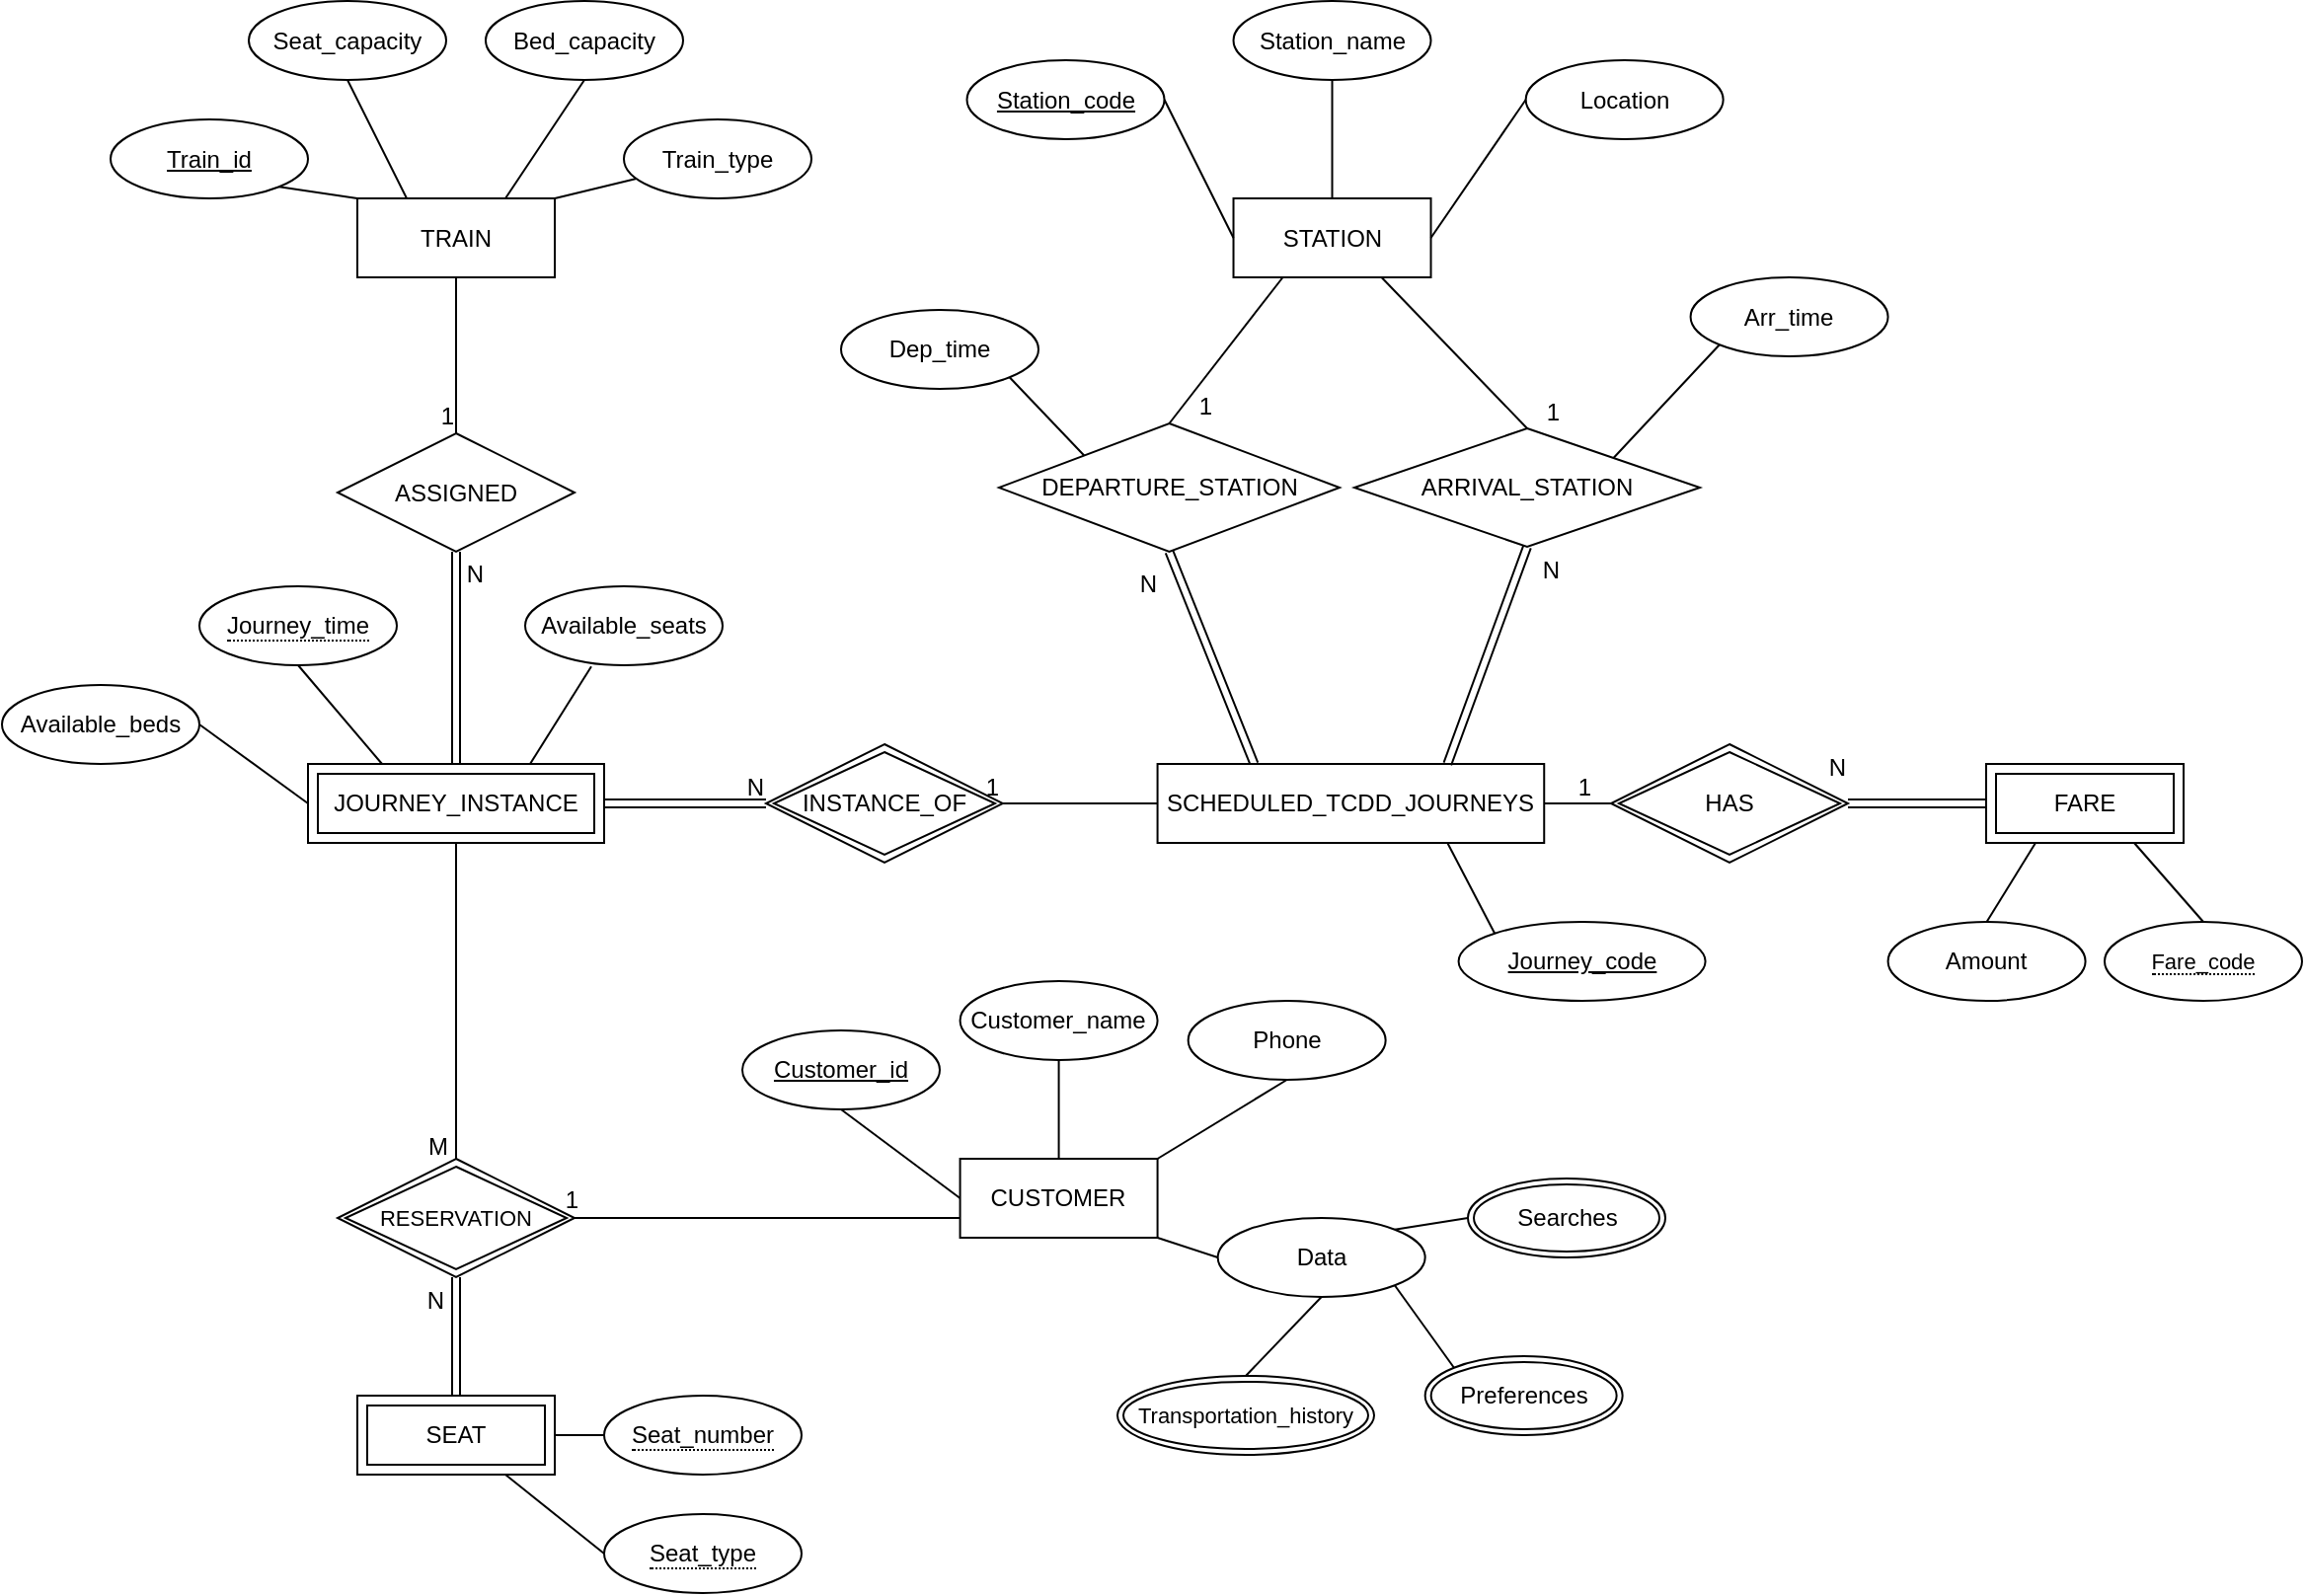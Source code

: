 <mxfile version="22.1.2" type="device">
  <diagram id="R2lEEEUBdFMjLlhIrx00" name="Page-1">
    <mxGraphModel dx="835" dy="731" grid="1" gridSize="10" guides="1" tooltips="1" connect="1" arrows="1" fold="1" page="0" pageScale="1" pageWidth="850" pageHeight="1100" math="0" shadow="0" extFonts="Permanent Marker^https://fonts.googleapis.com/css?family=Permanent+Marker">
      <root>
        <mxCell id="0" />
        <mxCell id="1" parent="0" />
        <mxCell id="dofvJWAU9MkykIK9WyIS-1" value="STATION" style="whiteSpace=wrap;html=1;align=center;" parent="1" vertex="1">
          <mxGeometry x="1268.76" y="303.5" width="100" height="40" as="geometry" />
        </mxCell>
        <mxCell id="dofvJWAU9MkykIK9WyIS-2" value="" style="endArrow=none;html=1;rounded=0;entryX=0;entryY=0.5;entryDx=0;entryDy=0;exitX=1;exitY=0.5;exitDx=0;exitDy=0;" parent="1" source="dofvJWAU9MkykIK9WyIS-58" target="dofvJWAU9MkykIK9WyIS-72" edge="1">
          <mxGeometry relative="1" as="geometry">
            <mxPoint x="1297" y="591" as="sourcePoint" />
            <mxPoint x="1100" y="375.86" as="targetPoint" />
          </mxGeometry>
        </mxCell>
        <mxCell id="dofvJWAU9MkykIK9WyIS-3" value="1" style="resizable=0;html=1;whiteSpace=wrap;align=right;verticalAlign=bottom;" parent="dofvJWAU9MkykIK9WyIS-2" connectable="0" vertex="1">
          <mxGeometry x="1" relative="1" as="geometry">
            <mxPoint x="-9" as="offset" />
          </mxGeometry>
        </mxCell>
        <mxCell id="dofvJWAU9MkykIK9WyIS-4" value="ARRIVAL_STATION" style="shape=rhombus;perimeter=rhombusPerimeter;whiteSpace=wrap;html=1;align=center;" parent="1" vertex="1">
          <mxGeometry x="1330" y="420" width="175" height="60" as="geometry" />
        </mxCell>
        <mxCell id="dofvJWAU9MkykIK9WyIS-5" value="DEPARTURE_STATION" style="shape=rhombus;perimeter=rhombusPerimeter;whiteSpace=wrap;html=1;align=center;" parent="1" vertex="1">
          <mxGeometry x="1150" y="417.5" width="172.5" height="65" as="geometry" />
        </mxCell>
        <mxCell id="dofvJWAU9MkykIK9WyIS-6" value="" style="endArrow=none;html=1;rounded=0;entryX=0.5;entryY=0;entryDx=0;entryDy=0;exitX=0.25;exitY=1;exitDx=0;exitDy=0;" parent="1" source="dofvJWAU9MkykIK9WyIS-1" target="dofvJWAU9MkykIK9WyIS-5" edge="1">
          <mxGeometry relative="1" as="geometry">
            <mxPoint x="1095" y="445" as="sourcePoint" />
            <mxPoint x="1085" y="615" as="targetPoint" />
          </mxGeometry>
        </mxCell>
        <mxCell id="dofvJWAU9MkykIK9WyIS-7" value="1" style="resizable=0;html=1;whiteSpace=wrap;align=right;verticalAlign=bottom;" parent="dofvJWAU9MkykIK9WyIS-6" connectable="0" vertex="1">
          <mxGeometry x="1" relative="1" as="geometry">
            <mxPoint x="23" as="offset" />
          </mxGeometry>
        </mxCell>
        <mxCell id="dofvJWAU9MkykIK9WyIS-8" value="" style="endArrow=none;html=1;rounded=0;entryX=0.5;entryY=0;entryDx=0;entryDy=0;exitX=0.75;exitY=1;exitDx=0;exitDy=0;" parent="1" source="dofvJWAU9MkykIK9WyIS-1" target="dofvJWAU9MkykIK9WyIS-4" edge="1">
          <mxGeometry relative="1" as="geometry">
            <mxPoint x="1448.36" y="420" as="sourcePoint" />
            <mxPoint x="1268.36" y="510" as="targetPoint" />
          </mxGeometry>
        </mxCell>
        <mxCell id="dofvJWAU9MkykIK9WyIS-9" value="1" style="resizable=0;html=1;whiteSpace=wrap;align=right;verticalAlign=bottom;" parent="dofvJWAU9MkykIK9WyIS-8" connectable="0" vertex="1">
          <mxGeometry x="1" relative="1" as="geometry">
            <mxPoint x="18" as="offset" />
          </mxGeometry>
        </mxCell>
        <mxCell id="dofvJWAU9MkykIK9WyIS-10" value="Station_code" style="ellipse;whiteSpace=wrap;html=1;align=center;fontStyle=4;" parent="1" vertex="1">
          <mxGeometry x="1133.76" y="233.5" width="100" height="40" as="geometry" />
        </mxCell>
        <mxCell id="dofvJWAU9MkykIK9WyIS-11" value="Location" style="ellipse;whiteSpace=wrap;html=1;align=center;" parent="1" vertex="1">
          <mxGeometry x="1416.83" y="233.5" width="100" height="40" as="geometry" />
        </mxCell>
        <mxCell id="dofvJWAU9MkykIK9WyIS-12" value="Station_name" style="ellipse;whiteSpace=wrap;html=1;align=center;" parent="1" vertex="1">
          <mxGeometry x="1268.76" y="203.5" width="100" height="40" as="geometry" />
        </mxCell>
        <mxCell id="dofvJWAU9MkykIK9WyIS-13" value="" style="endArrow=none;html=1;rounded=0;entryX=0;entryY=0.5;entryDx=0;entryDy=0;exitX=1;exitY=0.5;exitDx=0;exitDy=0;" parent="1" source="dofvJWAU9MkykIK9WyIS-10" target="dofvJWAU9MkykIK9WyIS-1" edge="1">
          <mxGeometry relative="1" as="geometry">
            <mxPoint x="1198.47" y="333.5" as="sourcePoint" />
            <mxPoint x="1208.47" y="403.5" as="targetPoint" />
          </mxGeometry>
        </mxCell>
        <mxCell id="dofvJWAU9MkykIK9WyIS-14" value="" style="endArrow=none;html=1;rounded=0;exitX=0.5;exitY=1;exitDx=0;exitDy=0;entryX=0.5;entryY=0;entryDx=0;entryDy=0;" parent="1" source="dofvJWAU9MkykIK9WyIS-12" target="dofvJWAU9MkykIK9WyIS-1" edge="1">
          <mxGeometry relative="1" as="geometry">
            <mxPoint x="1238.47" y="273.5" as="sourcePoint" />
            <mxPoint x="1398.47" y="273.5" as="targetPoint" />
          </mxGeometry>
        </mxCell>
        <mxCell id="dofvJWAU9MkykIK9WyIS-15" value="" style="endArrow=none;html=1;rounded=0;exitX=0;exitY=0.5;exitDx=0;exitDy=0;entryX=1;entryY=0.5;entryDx=0;entryDy=0;" parent="1" source="dofvJWAU9MkykIK9WyIS-11" target="dofvJWAU9MkykIK9WyIS-1" edge="1">
          <mxGeometry relative="1" as="geometry">
            <mxPoint x="1238.47" y="273.5" as="sourcePoint" />
            <mxPoint x="1398.47" y="273.5" as="targetPoint" />
          </mxGeometry>
        </mxCell>
        <mxCell id="dofvJWAU9MkykIK9WyIS-20" value="CUSTOMER" style="whiteSpace=wrap;html=1;align=center;" parent="1" vertex="1">
          <mxGeometry x="1130.29" y="790" width="100" height="40" as="geometry" />
        </mxCell>
        <mxCell id="dofvJWAU9MkykIK9WyIS-21" value="Customer_id" style="ellipse;whiteSpace=wrap;html=1;align=center;fontStyle=4;" parent="1" vertex="1">
          <mxGeometry x="1020" y="725" width="100" height="40" as="geometry" />
        </mxCell>
        <mxCell id="dofvJWAU9MkykIK9WyIS-22" value="Customer_name" style="ellipse;whiteSpace=wrap;html=1;align=center;" parent="1" vertex="1">
          <mxGeometry x="1130.29" y="700" width="100" height="40" as="geometry" />
        </mxCell>
        <mxCell id="dofvJWAU9MkykIK9WyIS-23" value="Data" style="ellipse;whiteSpace=wrap;html=1;align=center;" parent="1" vertex="1">
          <mxGeometry x="1260.83" y="820" width="105" height="40" as="geometry" />
        </mxCell>
        <mxCell id="dofvJWAU9MkykIK9WyIS-24" value="" style="endArrow=none;html=1;rounded=0;entryX=0;entryY=0.5;entryDx=0;entryDy=0;exitX=0.5;exitY=1;exitDx=0;exitDy=0;" parent="1" source="dofvJWAU9MkykIK9WyIS-21" target="dofvJWAU9MkykIK9WyIS-20" edge="1">
          <mxGeometry relative="1" as="geometry">
            <mxPoint x="1155.29" y="725" as="sourcePoint" />
            <mxPoint x="1315.29" y="725" as="targetPoint" />
          </mxGeometry>
        </mxCell>
        <mxCell id="dofvJWAU9MkykIK9WyIS-25" value="" style="endArrow=none;html=1;rounded=0;entryX=1;entryY=1;entryDx=0;entryDy=0;exitX=0;exitY=0.5;exitDx=0;exitDy=0;" parent="1" source="dofvJWAU9MkykIK9WyIS-23" target="dofvJWAU9MkykIK9WyIS-20" edge="1">
          <mxGeometry relative="1" as="geometry">
            <mxPoint x="1155.29" y="795" as="sourcePoint" />
            <mxPoint x="1315.29" y="795" as="targetPoint" />
          </mxGeometry>
        </mxCell>
        <mxCell id="dofvJWAU9MkykIK9WyIS-26" value="" style="endArrow=none;html=1;rounded=0;exitX=0;exitY=0;exitDx=0;exitDy=0;entryX=1;entryY=1;entryDx=0;entryDy=0;" parent="1" source="dofvJWAU9MkykIK9WyIS-28" target="dofvJWAU9MkykIK9WyIS-23" edge="1">
          <mxGeometry relative="1" as="geometry">
            <mxPoint x="1545.29" y="885" as="sourcePoint" />
            <mxPoint x="1385.29" y="855" as="targetPoint" />
          </mxGeometry>
        </mxCell>
        <mxCell id="dofvJWAU9MkykIK9WyIS-27" value="" style="endArrow=none;html=1;rounded=0;entryX=1;entryY=0;entryDx=0;entryDy=0;exitX=0;exitY=0.5;exitDx=0;exitDy=0;" parent="1" source="dofvJWAU9MkykIK9WyIS-30" target="dofvJWAU9MkykIK9WyIS-23" edge="1">
          <mxGeometry relative="1" as="geometry">
            <mxPoint x="1615.29" y="865" as="sourcePoint" />
            <mxPoint x="1505.29" y="785" as="targetPoint" />
          </mxGeometry>
        </mxCell>
        <mxCell id="dofvJWAU9MkykIK9WyIS-28" value="Preferences" style="ellipse;shape=doubleEllipse;margin=3;whiteSpace=wrap;html=1;align=center;" parent="1" vertex="1">
          <mxGeometry x="1365.83" y="890" width="100" height="40" as="geometry" />
        </mxCell>
        <mxCell id="dofvJWAU9MkykIK9WyIS-29" value="Transportation_history" style="ellipse;shape=doubleEllipse;margin=3;whiteSpace=wrap;html=1;align=center;fontSize=11;" parent="1" vertex="1">
          <mxGeometry x="1210" y="900" width="130" height="40" as="geometry" />
        </mxCell>
        <mxCell id="dofvJWAU9MkykIK9WyIS-30" value="Searches" style="ellipse;shape=doubleEllipse;margin=3;whiteSpace=wrap;html=1;align=center;" parent="1" vertex="1">
          <mxGeometry x="1387.5" y="800" width="100" height="40" as="geometry" />
        </mxCell>
        <mxCell id="dofvJWAU9MkykIK9WyIS-31" value="" style="endArrow=none;html=1;rounded=0;entryX=0.5;entryY=1;entryDx=0;entryDy=0;" parent="1" source="dofvJWAU9MkykIK9WyIS-20" target="dofvJWAU9MkykIK9WyIS-22" edge="1">
          <mxGeometry relative="1" as="geometry">
            <mxPoint x="1135.29" y="835" as="sourcePoint" />
            <mxPoint x="1295.29" y="835" as="targetPoint" />
          </mxGeometry>
        </mxCell>
        <mxCell id="dofvJWAU9MkykIK9WyIS-32" value="Phone" style="ellipse;whiteSpace=wrap;html=1;align=center;" parent="1" vertex="1">
          <mxGeometry x="1245.83" y="710" width="100" height="40" as="geometry" />
        </mxCell>
        <mxCell id="dofvJWAU9MkykIK9WyIS-33" value="" style="endArrow=none;html=1;rounded=0;entryX=0.5;entryY=1;entryDx=0;entryDy=0;exitX=1;exitY=0;exitDx=0;exitDy=0;" parent="1" source="dofvJWAU9MkykIK9WyIS-20" target="dofvJWAU9MkykIK9WyIS-32" edge="1">
          <mxGeometry relative="1" as="geometry">
            <mxPoint x="1215.29" y="725" as="sourcePoint" />
            <mxPoint x="1375.29" y="725" as="targetPoint" />
          </mxGeometry>
        </mxCell>
        <mxCell id="dofvJWAU9MkykIK9WyIS-34" value="SEAT" style="shape=ext;margin=3;double=1;whiteSpace=wrap;html=1;align=center;" parent="1" vertex="1">
          <mxGeometry x="825" y="910" width="100" height="40" as="geometry" />
        </mxCell>
        <mxCell id="dofvJWAU9MkykIK9WyIS-35" value="RESERVATION" style="shape=rhombus;double=1;perimeter=rhombusPerimeter;whiteSpace=wrap;html=1;align=center;fontSize=11;" parent="1" vertex="1">
          <mxGeometry x="815" y="790" width="120" height="60" as="geometry" />
        </mxCell>
        <mxCell id="dofvJWAU9MkykIK9WyIS-36" value="&lt;span style=&quot;border-bottom: 1px dotted&quot;&gt;Seat_number&lt;/span&gt;" style="ellipse;whiteSpace=wrap;html=1;align=center;" parent="1" vertex="1">
          <mxGeometry x="950" y="910" width="100" height="40" as="geometry" />
        </mxCell>
        <mxCell id="dofvJWAU9MkykIK9WyIS-37" value="" style="endArrow=none;html=1;rounded=0;entryX=0.5;entryY=0;entryDx=0;entryDy=0;exitX=0.5;exitY=1;exitDx=0;exitDy=0;" parent="1" source="dofvJWAU9MkykIK9WyIS-62" target="dofvJWAU9MkykIK9WyIS-35" edge="1">
          <mxGeometry relative="1" as="geometry">
            <mxPoint x="810" y="660" as="sourcePoint" />
            <mxPoint x="1020" y="740" as="targetPoint" />
          </mxGeometry>
        </mxCell>
        <mxCell id="dofvJWAU9MkykIK9WyIS-38" value="M" style="resizable=0;html=1;whiteSpace=wrap;align=right;verticalAlign=bottom;" parent="dofvJWAU9MkykIK9WyIS-37" connectable="0" vertex="1">
          <mxGeometry x="1" relative="1" as="geometry">
            <mxPoint x="-3" y="2" as="offset" />
          </mxGeometry>
        </mxCell>
        <mxCell id="dofvJWAU9MkykIK9WyIS-39" value="" style="endArrow=none;html=1;rounded=0;exitX=1;exitY=0.5;exitDx=0;exitDy=0;entryX=0;entryY=0.5;entryDx=0;entryDy=0;" parent="1" source="dofvJWAU9MkykIK9WyIS-34" target="dofvJWAU9MkykIK9WyIS-36" edge="1">
          <mxGeometry relative="1" as="geometry">
            <mxPoint x="815.29" y="850" as="sourcePoint" />
            <mxPoint x="975.29" y="850" as="targetPoint" />
          </mxGeometry>
        </mxCell>
        <mxCell id="dofvJWAU9MkykIK9WyIS-40" value="" style="shape=link;html=1;rounded=0;entryX=0.5;entryY=1;entryDx=0;entryDy=0;exitX=0.5;exitY=0;exitDx=0;exitDy=0;" parent="1" source="dofvJWAU9MkykIK9WyIS-34" target="dofvJWAU9MkykIK9WyIS-35" edge="1">
          <mxGeometry relative="1" as="geometry">
            <mxPoint x="555" y="880" as="sourcePoint" />
            <mxPoint x="715" y="880" as="targetPoint" />
          </mxGeometry>
        </mxCell>
        <mxCell id="dofvJWAU9MkykIK9WyIS-41" value="N" style="resizable=0;html=1;whiteSpace=wrap;align=right;verticalAlign=bottom;" parent="dofvJWAU9MkykIK9WyIS-40" connectable="0" vertex="1">
          <mxGeometry x="1" relative="1" as="geometry">
            <mxPoint x="-5" y="20" as="offset" />
          </mxGeometry>
        </mxCell>
        <mxCell id="dofvJWAU9MkykIK9WyIS-42" value="Available_seats" style="ellipse;whiteSpace=wrap;html=1;align=center;" parent="1" vertex="1">
          <mxGeometry x="910" y="500" width="100" height="40" as="geometry" />
        </mxCell>
        <mxCell id="dofvJWAU9MkykIK9WyIS-43" style="edgeStyle=orthogonalEdgeStyle;rounded=0;orthogonalLoop=1;jettySize=auto;html=1;exitX=0.5;exitY=1;exitDx=0;exitDy=0;" parent="1" edge="1">
          <mxGeometry relative="1" as="geometry">
            <mxPoint x="1323.63" y="525.86" as="sourcePoint" />
            <mxPoint x="1323.63" y="525.86" as="targetPoint" />
          </mxGeometry>
        </mxCell>
        <mxCell id="dofvJWAU9MkykIK9WyIS-44" value="" style="shape=link;html=1;rounded=0;entryX=0.5;entryY=1;entryDx=0;entryDy=0;exitX=0.25;exitY=0;exitDx=0;exitDy=0;" parent="1" source="dofvJWAU9MkykIK9WyIS-58" target="dofvJWAU9MkykIK9WyIS-5" edge="1">
          <mxGeometry relative="1" as="geometry">
            <mxPoint x="1325" y="475" as="sourcePoint" />
            <mxPoint x="1405" y="545" as="targetPoint" />
          </mxGeometry>
        </mxCell>
        <mxCell id="dofvJWAU9MkykIK9WyIS-45" value="N" style="resizable=0;html=1;whiteSpace=wrap;align=right;verticalAlign=bottom;" parent="dofvJWAU9MkykIK9WyIS-44" connectable="0" vertex="1">
          <mxGeometry x="1" relative="1" as="geometry">
            <mxPoint x="-5" y="25" as="offset" />
          </mxGeometry>
        </mxCell>
        <mxCell id="dofvJWAU9MkykIK9WyIS-46" value="TRAIN" style="whiteSpace=wrap;html=1;align=center;" parent="1" vertex="1">
          <mxGeometry x="825" y="303.5" width="100" height="40" as="geometry" />
        </mxCell>
        <mxCell id="dofvJWAU9MkykIK9WyIS-47" value="ASSIGNED" style="shape=rhombus;perimeter=rhombusPerimeter;whiteSpace=wrap;html=1;align=center;" parent="1" vertex="1">
          <mxGeometry x="815" y="422.5" width="120" height="60" as="geometry" />
        </mxCell>
        <mxCell id="dofvJWAU9MkykIK9WyIS-48" value="Seat_capacity" style="ellipse;whiteSpace=wrap;html=1;align=center;direction=west;" parent="1" vertex="1">
          <mxGeometry x="770" y="203.5" width="100" height="40" as="geometry" />
        </mxCell>
        <mxCell id="dofvJWAU9MkykIK9WyIS-49" value="" style="endArrow=none;html=1;rounded=0;exitX=1;exitY=0;exitDx=0;exitDy=0;" parent="1" source="dofvJWAU9MkykIK9WyIS-46" target="dofvJWAU9MkykIK9WyIS-57" edge="1">
          <mxGeometry relative="1" as="geometry">
            <mxPoint x="975" y="350" as="sourcePoint" />
            <mxPoint x="975" y="350" as="targetPoint" />
          </mxGeometry>
        </mxCell>
        <mxCell id="dofvJWAU9MkykIK9WyIS-50" value="" style="endArrow=none;html=1;rounded=0;exitX=0.5;exitY=0;exitDx=0;exitDy=0;entryX=0.25;entryY=0;entryDx=0;entryDy=0;" parent="1" source="dofvJWAU9MkykIK9WyIS-48" target="dofvJWAU9MkykIK9WyIS-46" edge="1">
          <mxGeometry relative="1" as="geometry">
            <mxPoint x="1045" y="230" as="sourcePoint" />
            <mxPoint x="1095" y="240" as="targetPoint" />
          </mxGeometry>
        </mxCell>
        <mxCell id="dofvJWAU9MkykIK9WyIS-51" value="" style="endArrow=none;html=1;rounded=0;exitX=0.5;exitY=1;exitDx=0;exitDy=0;entryX=0.5;entryY=0;entryDx=0;entryDy=0;" parent="1" source="dofvJWAU9MkykIK9WyIS-46" target="dofvJWAU9MkykIK9WyIS-47" edge="1">
          <mxGeometry relative="1" as="geometry">
            <mxPoint x="760" y="370" as="sourcePoint" />
            <mxPoint x="825" y="370" as="targetPoint" />
            <Array as="points" />
          </mxGeometry>
        </mxCell>
        <mxCell id="dofvJWAU9MkykIK9WyIS-52" value="1" style="resizable=0;html=1;whiteSpace=wrap;align=right;verticalAlign=bottom;" parent="dofvJWAU9MkykIK9WyIS-51" connectable="0" vertex="1">
          <mxGeometry x="1" relative="1" as="geometry" />
        </mxCell>
        <mxCell id="dofvJWAU9MkykIK9WyIS-53" value="" style="shape=link;html=1;rounded=0;entryX=0.5;entryY=1;entryDx=0;entryDy=0;exitX=0.5;exitY=0;exitDx=0;exitDy=0;" parent="1" source="dofvJWAU9MkykIK9WyIS-62" target="dofvJWAU9MkykIK9WyIS-47" edge="1">
          <mxGeometry relative="1" as="geometry">
            <mxPoint x="785" y="590" as="sourcePoint" />
            <mxPoint x="570" y="620" as="targetPoint" />
          </mxGeometry>
        </mxCell>
        <mxCell id="dofvJWAU9MkykIK9WyIS-54" value="N" style="resizable=0;html=1;whiteSpace=wrap;align=right;verticalAlign=bottom;" parent="dofvJWAU9MkykIK9WyIS-53" connectable="0" vertex="1">
          <mxGeometry x="1" relative="1" as="geometry">
            <mxPoint x="15" y="20" as="offset" />
          </mxGeometry>
        </mxCell>
        <mxCell id="dofvJWAU9MkykIK9WyIS-55" value="Train_id" style="ellipse;whiteSpace=wrap;html=1;align=center;fontStyle=4;" parent="1" vertex="1">
          <mxGeometry x="700" y="263.5" width="100" height="40" as="geometry" />
        </mxCell>
        <mxCell id="dofvJWAU9MkykIK9WyIS-56" value="" style="endArrow=none;html=1;rounded=0;entryX=0;entryY=0;entryDx=0;entryDy=0;exitX=1;exitY=1;exitDx=0;exitDy=0;" parent="1" source="dofvJWAU9MkykIK9WyIS-55" target="dofvJWAU9MkykIK9WyIS-46" edge="1">
          <mxGeometry relative="1" as="geometry">
            <mxPoint x="875" y="230" as="sourcePoint" />
            <mxPoint x="1055" y="320" as="targetPoint" />
          </mxGeometry>
        </mxCell>
        <mxCell id="dofvJWAU9MkykIK9WyIS-57" value="Train_type" style="ellipse;whiteSpace=wrap;html=1;align=center;" parent="1" vertex="1">
          <mxGeometry x="960" y="263.5" width="95" height="40" as="geometry" />
        </mxCell>
        <mxCell id="dofvJWAU9MkykIK9WyIS-58" value="SCHEDULED_TCDD_JOURNEYS" style="whiteSpace=wrap;html=1;align=center;" parent="1" vertex="1">
          <mxGeometry x="1230.29" y="590" width="195.83" height="40" as="geometry" />
        </mxCell>
        <mxCell id="dofvJWAU9MkykIK9WyIS-59" value="" style="endArrow=none;html=1;rounded=0;entryX=1;entryY=0.5;entryDx=0;entryDy=0;exitX=0;exitY=0.75;exitDx=0;exitDy=0;" parent="1" source="dofvJWAU9MkykIK9WyIS-20" target="dofvJWAU9MkykIK9WyIS-35" edge="1">
          <mxGeometry relative="1" as="geometry">
            <mxPoint x="970.29" y="820" as="sourcePoint" />
            <mxPoint x="990.29" y="788.57" as="targetPoint" />
          </mxGeometry>
        </mxCell>
        <mxCell id="dofvJWAU9MkykIK9WyIS-60" value="1" style="resizable=0;html=1;whiteSpace=wrap;align=right;verticalAlign=bottom;" parent="dofvJWAU9MkykIK9WyIS-59" connectable="0" vertex="1">
          <mxGeometry x="1" relative="1" as="geometry">
            <mxPoint x="4" y="-1" as="offset" />
          </mxGeometry>
        </mxCell>
        <mxCell id="dofvJWAU9MkykIK9WyIS-61" value="" style="endArrow=none;html=1;rounded=0;entryX=0.5;entryY=1;entryDx=0;entryDy=0;exitX=0.5;exitY=0;exitDx=0;exitDy=0;" parent="1" source="dofvJWAU9MkykIK9WyIS-29" target="dofvJWAU9MkykIK9WyIS-23" edge="1">
          <mxGeometry relative="1" as="geometry">
            <mxPoint x="1170.29" y="875" as="sourcePoint" />
            <mxPoint x="1330.29" y="875" as="targetPoint" />
          </mxGeometry>
        </mxCell>
        <mxCell id="dofvJWAU9MkykIK9WyIS-62" value="JOURNEY_INSTANCE" style="shape=ext;margin=3;double=1;whiteSpace=wrap;html=1;align=center;" parent="1" vertex="1">
          <mxGeometry x="800" y="590" width="150" height="40" as="geometry" />
        </mxCell>
        <mxCell id="dofvJWAU9MkykIK9WyIS-63" value="" style="shape=link;html=1;rounded=0;exitX=1;exitY=0.5;exitDx=0;exitDy=0;entryX=0;entryY=0.5;entryDx=0;entryDy=0;" parent="1" source="dofvJWAU9MkykIK9WyIS-62" target="dofvJWAU9MkykIK9WyIS-67" edge="1">
          <mxGeometry relative="1" as="geometry">
            <mxPoint x="853.75" y="604.6" as="sourcePoint" />
            <mxPoint x="1013.75" y="604.6" as="targetPoint" />
          </mxGeometry>
        </mxCell>
        <mxCell id="dofvJWAU9MkykIK9WyIS-64" value="N" style="resizable=0;html=1;whiteSpace=wrap;align=right;verticalAlign=bottom;" parent="dofvJWAU9MkykIK9WyIS-63" connectable="0" vertex="1">
          <mxGeometry x="1" relative="1" as="geometry" />
        </mxCell>
        <mxCell id="dofvJWAU9MkykIK9WyIS-65" value="" style="endArrow=none;html=1;rounded=0;exitX=0;exitY=0.5;exitDx=0;exitDy=0;entryX=1;entryY=0.5;entryDx=0;entryDy=0;" parent="1" source="dofvJWAU9MkykIK9WyIS-58" target="dofvJWAU9MkykIK9WyIS-67" edge="1">
          <mxGeometry relative="1" as="geometry">
            <mxPoint x="930" y="560" as="sourcePoint" />
            <mxPoint x="1120" y="590" as="targetPoint" />
          </mxGeometry>
        </mxCell>
        <mxCell id="dofvJWAU9MkykIK9WyIS-66" value="1" style="resizable=0;html=1;whiteSpace=wrap;align=right;verticalAlign=bottom;" parent="dofvJWAU9MkykIK9WyIS-65" connectable="0" vertex="1">
          <mxGeometry x="1" relative="1" as="geometry" />
        </mxCell>
        <mxCell id="dofvJWAU9MkykIK9WyIS-67" value="INSTANCE_OF" style="shape=rhombus;double=1;perimeter=rhombusPerimeter;whiteSpace=wrap;html=1;align=center;" parent="1" vertex="1">
          <mxGeometry x="1032" y="580" width="120" height="60" as="geometry" />
        </mxCell>
        <mxCell id="dofvJWAU9MkykIK9WyIS-68" value="Journey_code" style="ellipse;whiteSpace=wrap;html=1;align=center;fontStyle=4;" parent="1" vertex="1">
          <mxGeometry x="1382.79" y="670" width="125" height="40" as="geometry" />
        </mxCell>
        <mxCell id="dofvJWAU9MkykIK9WyIS-69" value="" style="endArrow=none;html=1;rounded=0;exitX=0.75;exitY=0;exitDx=0;exitDy=0;entryX=0.335;entryY=1.015;entryDx=0;entryDy=0;entryPerimeter=0;" parent="1" source="dofvJWAU9MkykIK9WyIS-62" target="dofvJWAU9MkykIK9WyIS-42" edge="1">
          <mxGeometry relative="1" as="geometry">
            <mxPoint x="830" y="540" as="sourcePoint" />
            <mxPoint x="937.1" y="511.12" as="targetPoint" />
          </mxGeometry>
        </mxCell>
        <mxCell id="dofvJWAU9MkykIK9WyIS-70" value="" style="endArrow=none;html=1;rounded=0;exitX=0.75;exitY=1;exitDx=0;exitDy=0;entryX=0;entryY=0;entryDx=0;entryDy=0;" parent="1" source="dofvJWAU9MkykIK9WyIS-58" target="dofvJWAU9MkykIK9WyIS-68" edge="1">
          <mxGeometry relative="1" as="geometry">
            <mxPoint x="1350" y="560" as="sourcePoint" />
            <mxPoint x="1390" y="690" as="targetPoint" />
          </mxGeometry>
        </mxCell>
        <mxCell id="dofvJWAU9MkykIK9WyIS-71" value="FARE" style="shape=ext;margin=3;double=1;whiteSpace=wrap;html=1;align=center;" parent="1" vertex="1">
          <mxGeometry x="1650.0" y="590" width="100" height="40" as="geometry" />
        </mxCell>
        <mxCell id="dofvJWAU9MkykIK9WyIS-72" value="HAS" style="shape=rhombus;double=1;perimeter=rhombusPerimeter;whiteSpace=wrap;html=1;align=center;" parent="1" vertex="1">
          <mxGeometry x="1460.0" y="580" width="120" height="60" as="geometry" />
        </mxCell>
        <mxCell id="dofvJWAU9MkykIK9WyIS-73" value="" style="endArrow=none;html=1;rounded=0;exitX=0.25;exitY=1;exitDx=0;exitDy=0;entryX=0.5;entryY=0;entryDx=0;entryDy=0;" parent="1" source="dofvJWAU9MkykIK9WyIS-71" target="dofvJWAU9MkykIK9WyIS-79" edge="1">
          <mxGeometry relative="1" as="geometry">
            <mxPoint x="1713.36" y="495" as="sourcePoint" />
            <mxPoint x="1773.36" y="635" as="targetPoint" />
          </mxGeometry>
        </mxCell>
        <mxCell id="dofvJWAU9MkykIK9WyIS-74" style="edgeStyle=orthogonalEdgeStyle;rounded=0;orthogonalLoop=1;jettySize=auto;html=1;exitX=0.5;exitY=1;exitDx=0;exitDy=0;" parent="1" edge="1">
          <mxGeometry relative="1" as="geometry">
            <mxPoint x="1473.36" y="690" as="sourcePoint" />
            <mxPoint x="1473.36" y="690" as="targetPoint" />
          </mxGeometry>
        </mxCell>
        <mxCell id="dofvJWAU9MkykIK9WyIS-75" value="" style="shape=link;html=1;rounded=0;entryX=1;entryY=0.5;entryDx=0;entryDy=0;exitX=0;exitY=0.5;exitDx=0;exitDy=0;" parent="1" source="dofvJWAU9MkykIK9WyIS-71" target="dofvJWAU9MkykIK9WyIS-72" edge="1">
          <mxGeometry relative="1" as="geometry">
            <mxPoint x="1538.36" y="500" as="sourcePoint" />
            <mxPoint x="1698.36" y="500" as="targetPoint" />
          </mxGeometry>
        </mxCell>
        <mxCell id="dofvJWAU9MkykIK9WyIS-76" value="N" style="resizable=0;html=1;whiteSpace=wrap;align=right;verticalAlign=bottom;" parent="dofvJWAU9MkykIK9WyIS-75" connectable="0" vertex="1">
          <mxGeometry x="1" relative="1" as="geometry">
            <mxPoint y="-10" as="offset" />
          </mxGeometry>
        </mxCell>
        <mxCell id="dofvJWAU9MkykIK9WyIS-77" value="&lt;span style=&quot;border-bottom: 1px dotted; font-size: 11px;&quot;&gt;Fare_code&lt;/span&gt;" style="ellipse;whiteSpace=wrap;html=1;align=center;fontSize=11;" parent="1" vertex="1">
          <mxGeometry x="1710.0" y="670" width="100" height="40" as="geometry" />
        </mxCell>
        <mxCell id="dofvJWAU9MkykIK9WyIS-78" value="" style="endArrow=none;html=1;rounded=0;exitX=0.75;exitY=1;exitDx=0;exitDy=0;entryX=0.5;entryY=0;entryDx=0;entryDy=0;" parent="1" source="dofvJWAU9MkykIK9WyIS-71" target="dofvJWAU9MkykIK9WyIS-77" edge="1">
          <mxGeometry relative="1" as="geometry">
            <mxPoint x="1654.07" y="520.86" as="sourcePoint" />
            <mxPoint x="1788.715" y="580.002" as="targetPoint" />
          </mxGeometry>
        </mxCell>
        <mxCell id="dofvJWAU9MkykIK9WyIS-79" value="Amount" style="ellipse;whiteSpace=wrap;html=1;align=center;" parent="1" vertex="1">
          <mxGeometry x="1600.29" y="670" width="100" height="40" as="geometry" />
        </mxCell>
        <mxCell id="dofvJWAU9MkykIK9WyIS-80" value="" style="shape=link;html=1;rounded=0;entryX=0.5;entryY=1;entryDx=0;entryDy=0;exitX=0.75;exitY=0;exitDx=0;exitDy=0;" parent="1" source="dofvJWAU9MkykIK9WyIS-58" target="dofvJWAU9MkykIK9WyIS-4" edge="1">
          <mxGeometry relative="1" as="geometry">
            <mxPoint x="1450" y="540" as="sourcePoint" />
            <mxPoint x="1610" y="540" as="targetPoint" />
          </mxGeometry>
        </mxCell>
        <mxCell id="dofvJWAU9MkykIK9WyIS-81" value="N" style="resizable=0;html=1;whiteSpace=wrap;align=right;verticalAlign=bottom;" parent="dofvJWAU9MkykIK9WyIS-80" connectable="0" vertex="1">
          <mxGeometry x="1" relative="1" as="geometry">
            <mxPoint x="18" y="20" as="offset" />
          </mxGeometry>
        </mxCell>
        <mxCell id="dofvJWAU9MkykIK9WyIS-82" value="&lt;span style=&quot;border-bottom: 1px dotted&quot;&gt;Journey_time&lt;/span&gt;" style="ellipse;whiteSpace=wrap;html=1;align=center;" parent="1" vertex="1">
          <mxGeometry x="745" y="500" width="100" height="40" as="geometry" />
        </mxCell>
        <mxCell id="dofvJWAU9MkykIK9WyIS-83" value="" style="endArrow=none;html=1;rounded=0;entryX=0.25;entryY=0;entryDx=0;entryDy=0;exitX=0.5;exitY=1;exitDx=0;exitDy=0;" parent="1" source="dofvJWAU9MkykIK9WyIS-82" target="dofvJWAU9MkykIK9WyIS-62" edge="1">
          <mxGeometry relative="1" as="geometry">
            <mxPoint x="730" y="540" as="sourcePoint" />
            <mxPoint x="710" y="570" as="targetPoint" />
          </mxGeometry>
        </mxCell>
        <mxCell id="dofvJWAU9MkykIK9WyIS-84" value="Arr_time" style="ellipse;whiteSpace=wrap;html=1;align=center;" parent="1" vertex="1">
          <mxGeometry x="1500.29" y="343.5" width="100" height="40" as="geometry" />
        </mxCell>
        <mxCell id="dofvJWAU9MkykIK9WyIS-85" value="" style="endArrow=none;html=1;rounded=0;exitX=1;exitY=0;exitDx=0;exitDy=0;entryX=0;entryY=1;entryDx=0;entryDy=0;" parent="1" source="dofvJWAU9MkykIK9WyIS-4" target="dofvJWAU9MkykIK9WyIS-84" edge="1">
          <mxGeometry relative="1" as="geometry">
            <mxPoint x="1665.36" y="345" as="sourcePoint" />
            <mxPoint x="1666.72" y="360" as="targetPoint" />
          </mxGeometry>
        </mxCell>
        <mxCell id="dofvJWAU9MkykIK9WyIS-86" value="Dep_time" style="ellipse;whiteSpace=wrap;html=1;align=center;" parent="1" vertex="1">
          <mxGeometry x="1070" y="360" width="100" height="40" as="geometry" />
        </mxCell>
        <mxCell id="dofvJWAU9MkykIK9WyIS-87" value="" style="endArrow=none;html=1;rounded=0;exitX=0;exitY=0;exitDx=0;exitDy=0;entryX=1;entryY=1;entryDx=0;entryDy=0;" parent="1" source="dofvJWAU9MkykIK9WyIS-5" target="dofvJWAU9MkykIK9WyIS-86" edge="1">
          <mxGeometry relative="1" as="geometry">
            <mxPoint x="1060" y="407.5" as="sourcePoint" />
            <mxPoint x="1016" y="698.5" as="targetPoint" />
          </mxGeometry>
        </mxCell>
        <mxCell id="dofvJWAU9MkykIK9WyIS-88" value="Bed_capacity" style="ellipse;whiteSpace=wrap;html=1;align=center;direction=west;" parent="1" vertex="1">
          <mxGeometry x="890" y="203.5" width="100" height="40" as="geometry" />
        </mxCell>
        <mxCell id="dofvJWAU9MkykIK9WyIS-90" value="" style="endArrow=none;html=1;rounded=0;entryX=0.5;entryY=0;entryDx=0;entryDy=0;exitX=0.75;exitY=0;exitDx=0;exitDy=0;" parent="1" source="dofvJWAU9MkykIK9WyIS-46" target="dofvJWAU9MkykIK9WyIS-88" edge="1">
          <mxGeometry relative="1" as="geometry">
            <mxPoint x="610" y="460" as="sourcePoint" />
            <mxPoint x="770" y="460" as="targetPoint" />
          </mxGeometry>
        </mxCell>
        <mxCell id="dofvJWAU9MkykIK9WyIS-91" value="Available_beds" style="ellipse;whiteSpace=wrap;html=1;align=center;" parent="1" vertex="1">
          <mxGeometry x="645" y="550" width="100" height="40" as="geometry" />
        </mxCell>
        <mxCell id="dofvJWAU9MkykIK9WyIS-93" value="" style="endArrow=none;html=1;rounded=0;entryX=0;entryY=0.5;entryDx=0;entryDy=0;exitX=1;exitY=0.5;exitDx=0;exitDy=0;" parent="1" source="dofvJWAU9MkykIK9WyIS-91" target="dofvJWAU9MkykIK9WyIS-62" edge="1">
          <mxGeometry relative="1" as="geometry">
            <mxPoint x="680" y="690" as="sourcePoint" />
            <mxPoint x="840" y="690" as="targetPoint" />
          </mxGeometry>
        </mxCell>
        <mxCell id="dofvJWAU9MkykIK9WyIS-94" value="&lt;span style=&quot;border-bottom: 1px dotted&quot;&gt;Seat_type&lt;/span&gt;" style="ellipse;whiteSpace=wrap;html=1;align=center;" parent="1" vertex="1">
          <mxGeometry x="950" y="970" width="100" height="40" as="geometry" />
        </mxCell>
        <mxCell id="dofvJWAU9MkykIK9WyIS-95" value="" style="endArrow=none;html=1;rounded=0;entryX=0;entryY=0.5;entryDx=0;entryDy=0;exitX=0.75;exitY=1;exitDx=0;exitDy=0;" parent="1" source="dofvJWAU9MkykIK9WyIS-34" target="dofvJWAU9MkykIK9WyIS-94" edge="1">
          <mxGeometry relative="1" as="geometry">
            <mxPoint x="810" y="1040" as="sourcePoint" />
            <mxPoint x="970" y="1040" as="targetPoint" />
          </mxGeometry>
        </mxCell>
      </root>
    </mxGraphModel>
  </diagram>
</mxfile>
